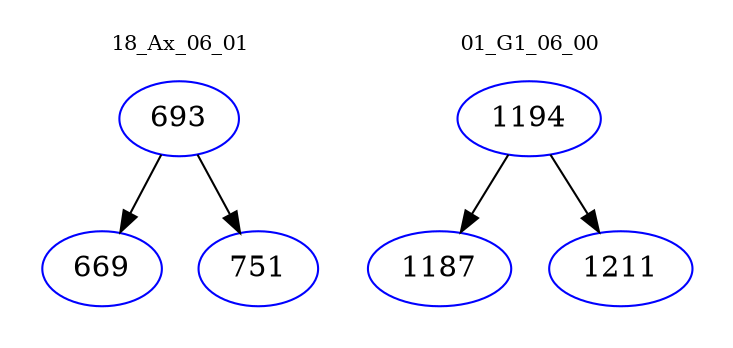 digraph{
subgraph cluster_0 {
color = white
label = "18_Ax_06_01";
fontsize=10;
T0_693 [label="693", color="blue"]
T0_693 -> T0_669 [color="black"]
T0_669 [label="669", color="blue"]
T0_693 -> T0_751 [color="black"]
T0_751 [label="751", color="blue"]
}
subgraph cluster_1 {
color = white
label = "01_G1_06_00";
fontsize=10;
T1_1194 [label="1194", color="blue"]
T1_1194 -> T1_1187 [color="black"]
T1_1187 [label="1187", color="blue"]
T1_1194 -> T1_1211 [color="black"]
T1_1211 [label="1211", color="blue"]
}
}
